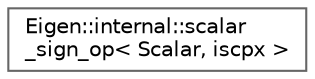 digraph "类继承关系图"
{
 // LATEX_PDF_SIZE
  bgcolor="transparent";
  edge [fontname=Helvetica,fontsize=10,labelfontname=Helvetica,labelfontsize=10];
  node [fontname=Helvetica,fontsize=10,shape=box,height=0.2,width=0.4];
  rankdir="LR";
  Node0 [id="Node000000",label="Eigen::internal::scalar\l_sign_op\< Scalar, iscpx \>",height=0.2,width=0.4,color="grey40", fillcolor="white", style="filled",URL="$struct_eigen_1_1internal_1_1scalar__sign__op.html",tooltip=" "];
}

